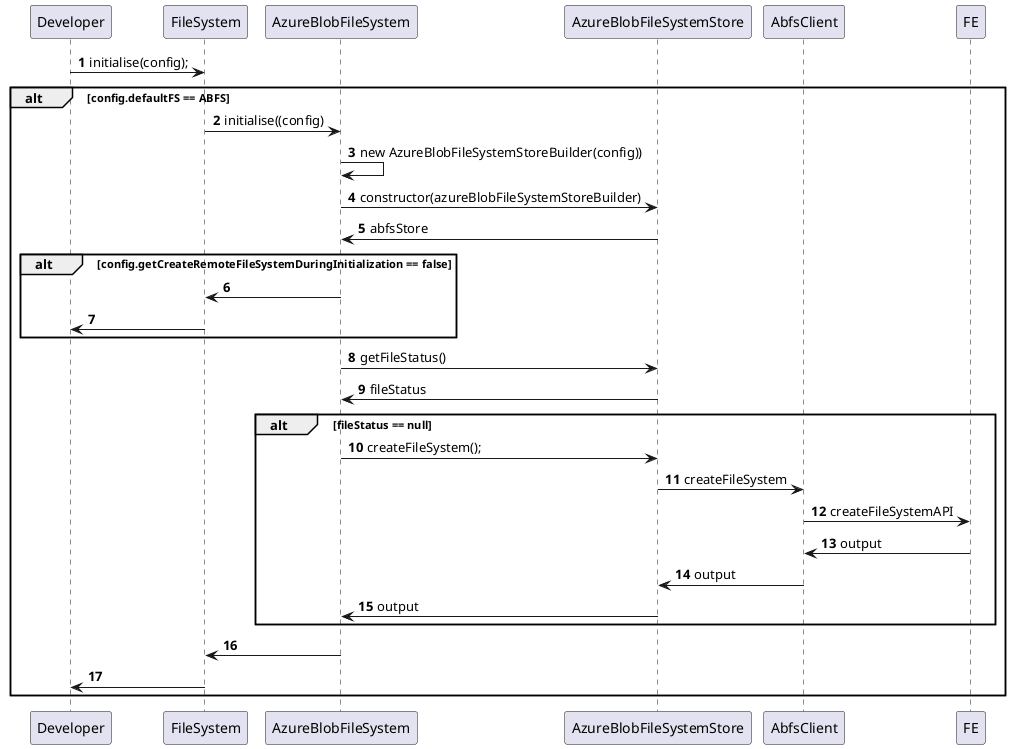 @startuml
'https://plantuml.com/sequence-diagram

autonumber

Developer -> FileSystem: initialise(config);
alt config.defaultFS == ABFS
  FileSystem -> AzureBlobFileSystem: initialise((config)
  AzureBlobFileSystem -> AzureBlobFileSystem: new AzureBlobFileSystemStoreBuilder(config))
  AzureBlobFileSystem -> AzureBlobFileSystemStore: constructor(azureBlobFileSystemStoreBuilder)
  AzureBlobFileSystemStore -> AzureBlobFileSystem: abfsStore
  alt config.getCreateRemoteFileSystemDuringInitialization == false
    AzureBlobFileSystem -> FileSystem
    FileSystem -> Developer
  end
  AzureBlobFileSystem -> AzureBlobFileSystemStore: getFileStatus()
'  need to give impl
  AzureBlobFileSystemStore -> AzureBlobFileSystem: fileStatus
  alt fileStatus == null
    AzureBlobFileSystem -> AzureBlobFileSystemStore: createFileSystem();
    AzureBlobFileSystemStore -> AbfsClient: createFileSystem
    AbfsClient -> FE: createFileSystemAPI
    FE -> AbfsClient: output
    AbfsClient -> AzureBlobFileSystemStore: output
    AzureBlobFileSystemStore -> AzureBlobFileSystem: output
  end
  AzureBlobFileSystem -> FileSystem
  FileSystem -> Developer
end
@enduml